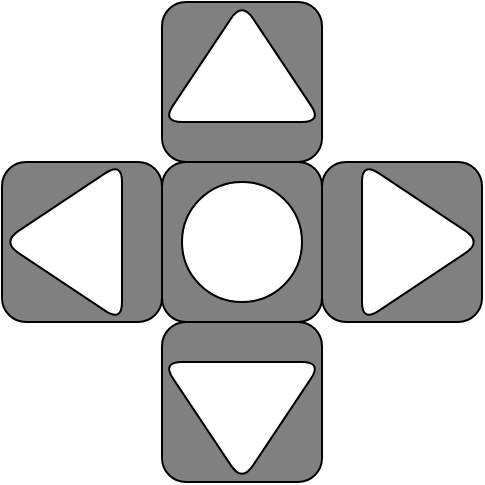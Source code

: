 <mxfile version="12.4.8" type="device"><diagram id="la2PMuDRU2DU_B72qRK4" name="Page-1"><mxGraphModel dx="1130" dy="1011" grid="1" gridSize="10" guides="1" tooltips="1" connect="1" arrows="1" fold="1" page="1" pageScale="1" pageWidth="827" pageHeight="1169" math="0" shadow="0"><root><mxCell id="0"/><mxCell id="1" parent="0"/><mxCell id="dizdadL8nccfv-Rrafsa-5" value="" style="whiteSpace=wrap;html=1;aspect=fixed;gradientColor=none;fillColor=#808080;rounded=1;" vertex="1" parent="1"><mxGeometry x="150" y="300" width="80" height="80" as="geometry"/></mxCell><mxCell id="dizdadL8nccfv-Rrafsa-6" value="" style="whiteSpace=wrap;html=1;aspect=fixed;gradientColor=none;fillColor=#808080;rounded=1;" vertex="1" parent="1"><mxGeometry x="230" y="300" width="80" height="80" as="geometry"/></mxCell><mxCell id="dizdadL8nccfv-Rrafsa-7" value="" style="whiteSpace=wrap;html=1;aspect=fixed;gradientColor=none;fillColor=#808080;rounded=1;" vertex="1" parent="1"><mxGeometry x="310" y="300" width="80" height="80" as="geometry"/></mxCell><mxCell id="dizdadL8nccfv-Rrafsa-8" value="" style="whiteSpace=wrap;html=1;aspect=fixed;gradientColor=none;fillColor=#808080;rounded=1;" vertex="1" parent="1"><mxGeometry x="230" y="220" width="80" height="80" as="geometry"/></mxCell><mxCell id="dizdadL8nccfv-Rrafsa-9" value="" style="whiteSpace=wrap;html=1;aspect=fixed;gradientColor=none;fillColor=#808080;rounded=1;" vertex="1" parent="1"><mxGeometry x="230" y="380" width="80" height="80" as="geometry"/></mxCell><mxCell id="dizdadL8nccfv-Rrafsa-1" value="" style="ellipse;whiteSpace=wrap;html=1;aspect=fixed;" vertex="1" parent="1"><mxGeometry x="240" y="310" width="60" height="60" as="geometry"/></mxCell><mxCell id="dizdadL8nccfv-Rrafsa-10" value="" style="triangle;whiteSpace=wrap;html=1;fillColor=#FFFFFF;gradientColor=none;rounded=1;direction=west;" vertex="1" parent="1"><mxGeometry x="150" y="300" width="60" height="80" as="geometry"/></mxCell><mxCell id="dizdadL8nccfv-Rrafsa-11" value="" style="triangle;whiteSpace=wrap;html=1;fillColor=#FFFFFF;gradientColor=none;rounded=1;direction=south;" vertex="1" parent="1"><mxGeometry x="230" y="400" width="80" height="60" as="geometry"/></mxCell><mxCell id="dizdadL8nccfv-Rrafsa-12" value="" style="triangle;whiteSpace=wrap;html=1;fillColor=#FFFFFF;gradientColor=none;rounded=1;direction=north;" vertex="1" parent="1"><mxGeometry x="230" y="220" width="80" height="60" as="geometry"/></mxCell><mxCell id="dizdadL8nccfv-Rrafsa-13" value="" style="triangle;whiteSpace=wrap;html=1;fillColor=#FFFFFF;gradientColor=none;rounded=1;direction=east;" vertex="1" parent="1"><mxGeometry x="330" y="300" width="60" height="80" as="geometry"/></mxCell></root></mxGraphModel></diagram></mxfile>